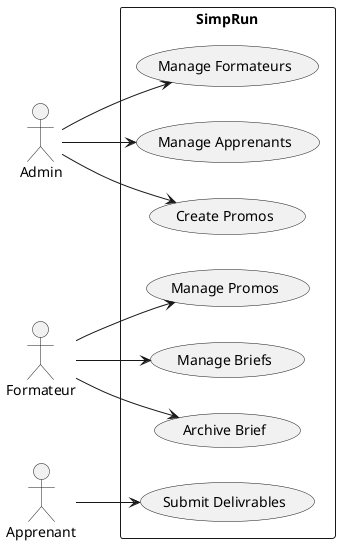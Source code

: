 @startuml
left to right direction

actor Admin
actor Formateur
actor Apprenant
rectangle SimpRun {
    usecase "Manage Formateurs" as UC1
    usecase "Manage Apprenants" as UC2
    usecase "Create Promos" as UC3
    usecase "Manage Promos" as UC4
    usecase "Manage Briefs" as UC5
    usecase "Archive Brief" as UC6
    usecase "Submit Delivrables" as UC7
}
Admin --> UC1
Admin --> UC2
Admin --> UC3
Formateur --> UC4
Formateur --> UC5
Formateur --> UC6
Apprenant --> UC7
@enduml